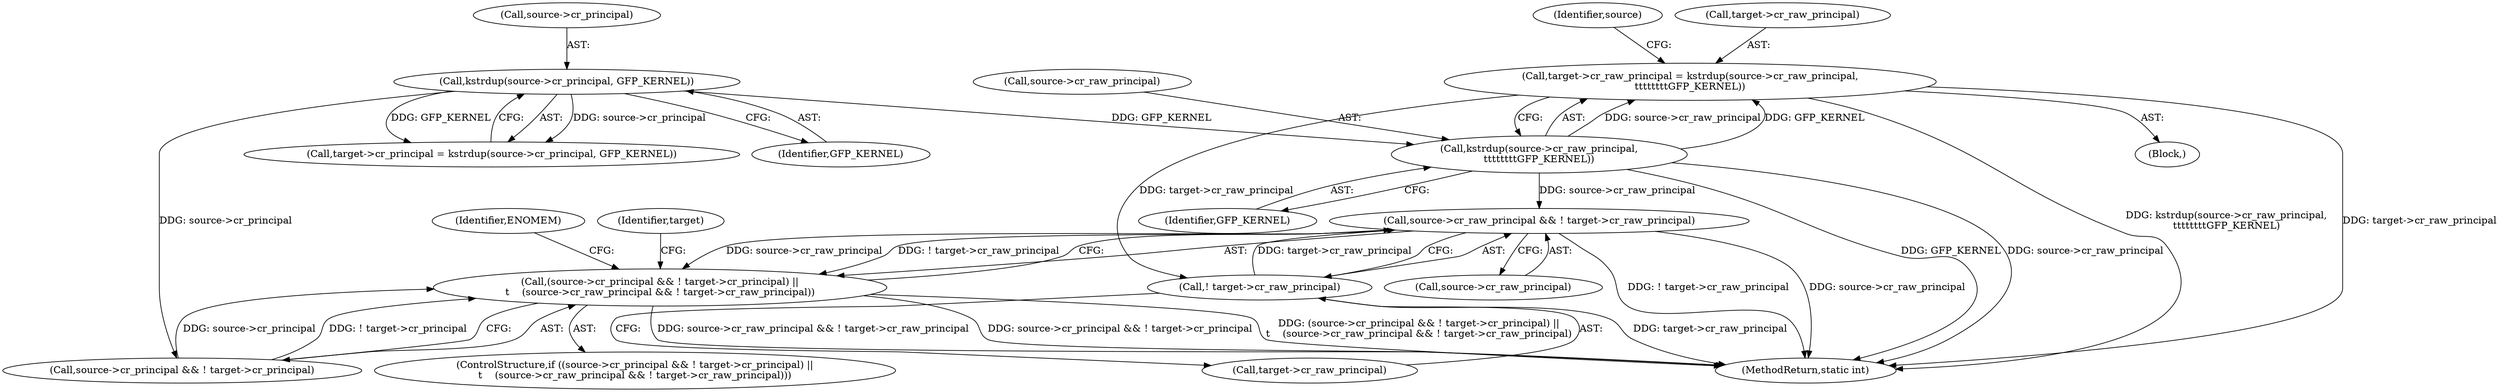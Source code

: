 digraph "0_linux_c70422f760c120480fee4de6c38804c72aa26bc1_10@API" {
"1000113" [label="(Call,target->cr_raw_principal = kstrdup(source->cr_raw_principal,\n\t\t\t\t\t\t\t\tGFP_KERNEL))"];
"1000117" [label="(Call,kstrdup(source->cr_raw_principal,\n\t\t\t\t\t\t\t\tGFP_KERNEL))"];
"1000108" [label="(Call,kstrdup(source->cr_principal, GFP_KERNEL))"];
"1000136" [label="(Call,! target->cr_raw_principal)"];
"1000132" [label="(Call,source->cr_raw_principal && ! target->cr_raw_principal)"];
"1000123" [label="(Call,(source->cr_principal && ! target->cr_principal) ||\n\t    (source->cr_raw_principal && ! target->cr_raw_principal))"];
"1000142" [label="(Identifier,ENOMEM)"];
"1000112" [label="(Identifier,GFP_KERNEL)"];
"1000117" [label="(Call,kstrdup(source->cr_raw_principal,\n\t\t\t\t\t\t\t\tGFP_KERNEL))"];
"1000109" [label="(Call,source->cr_principal)"];
"1000122" [label="(ControlStructure,if ((source->cr_principal && ! target->cr_principal) ||\n\t    (source->cr_raw_principal && ! target->cr_raw_principal)))"];
"1000113" [label="(Call,target->cr_raw_principal = kstrdup(source->cr_raw_principal,\n\t\t\t\t\t\t\t\tGFP_KERNEL))"];
"1000108" [label="(Call,kstrdup(source->cr_principal, GFP_KERNEL))"];
"1000192" [label="(MethodReturn,static int)"];
"1000145" [label="(Identifier,target)"];
"1000104" [label="(Call,target->cr_principal = kstrdup(source->cr_principal, GFP_KERNEL))"];
"1000137" [label="(Call,target->cr_raw_principal)"];
"1000132" [label="(Call,source->cr_raw_principal && ! target->cr_raw_principal)"];
"1000118" [label="(Call,source->cr_raw_principal)"];
"1000121" [label="(Identifier,GFP_KERNEL)"];
"1000114" [label="(Call,target->cr_raw_principal)"];
"1000123" [label="(Call,(source->cr_principal && ! target->cr_principal) ||\n\t    (source->cr_raw_principal && ! target->cr_raw_principal))"];
"1000133" [label="(Call,source->cr_raw_principal)"];
"1000103" [label="(Block,)"];
"1000136" [label="(Call,! target->cr_raw_principal)"];
"1000124" [label="(Call,source->cr_principal && ! target->cr_principal)"];
"1000126" [label="(Identifier,source)"];
"1000113" -> "1000103"  [label="AST: "];
"1000113" -> "1000117"  [label="CFG: "];
"1000114" -> "1000113"  [label="AST: "];
"1000117" -> "1000113"  [label="AST: "];
"1000126" -> "1000113"  [label="CFG: "];
"1000113" -> "1000192"  [label="DDG: kstrdup(source->cr_raw_principal,\n\t\t\t\t\t\t\t\tGFP_KERNEL)"];
"1000113" -> "1000192"  [label="DDG: target->cr_raw_principal"];
"1000117" -> "1000113"  [label="DDG: source->cr_raw_principal"];
"1000117" -> "1000113"  [label="DDG: GFP_KERNEL"];
"1000113" -> "1000136"  [label="DDG: target->cr_raw_principal"];
"1000117" -> "1000121"  [label="CFG: "];
"1000118" -> "1000117"  [label="AST: "];
"1000121" -> "1000117"  [label="AST: "];
"1000117" -> "1000192"  [label="DDG: GFP_KERNEL"];
"1000117" -> "1000192"  [label="DDG: source->cr_raw_principal"];
"1000108" -> "1000117"  [label="DDG: GFP_KERNEL"];
"1000117" -> "1000132"  [label="DDG: source->cr_raw_principal"];
"1000108" -> "1000104"  [label="AST: "];
"1000108" -> "1000112"  [label="CFG: "];
"1000109" -> "1000108"  [label="AST: "];
"1000112" -> "1000108"  [label="AST: "];
"1000104" -> "1000108"  [label="CFG: "];
"1000108" -> "1000104"  [label="DDG: source->cr_principal"];
"1000108" -> "1000104"  [label="DDG: GFP_KERNEL"];
"1000108" -> "1000124"  [label="DDG: source->cr_principal"];
"1000136" -> "1000132"  [label="AST: "];
"1000136" -> "1000137"  [label="CFG: "];
"1000137" -> "1000136"  [label="AST: "];
"1000132" -> "1000136"  [label="CFG: "];
"1000136" -> "1000192"  [label="DDG: target->cr_raw_principal"];
"1000136" -> "1000132"  [label="DDG: target->cr_raw_principal"];
"1000132" -> "1000123"  [label="AST: "];
"1000132" -> "1000133"  [label="CFG: "];
"1000133" -> "1000132"  [label="AST: "];
"1000123" -> "1000132"  [label="CFG: "];
"1000132" -> "1000192"  [label="DDG: source->cr_raw_principal"];
"1000132" -> "1000192"  [label="DDG: ! target->cr_raw_principal"];
"1000132" -> "1000123"  [label="DDG: source->cr_raw_principal"];
"1000132" -> "1000123"  [label="DDG: ! target->cr_raw_principal"];
"1000123" -> "1000122"  [label="AST: "];
"1000123" -> "1000124"  [label="CFG: "];
"1000124" -> "1000123"  [label="AST: "];
"1000142" -> "1000123"  [label="CFG: "];
"1000145" -> "1000123"  [label="CFG: "];
"1000123" -> "1000192"  [label="DDG: source->cr_principal && ! target->cr_principal"];
"1000123" -> "1000192"  [label="DDG: (source->cr_principal && ! target->cr_principal) ||\n\t    (source->cr_raw_principal && ! target->cr_raw_principal)"];
"1000123" -> "1000192"  [label="DDG: source->cr_raw_principal && ! target->cr_raw_principal"];
"1000124" -> "1000123"  [label="DDG: source->cr_principal"];
"1000124" -> "1000123"  [label="DDG: ! target->cr_principal"];
}
